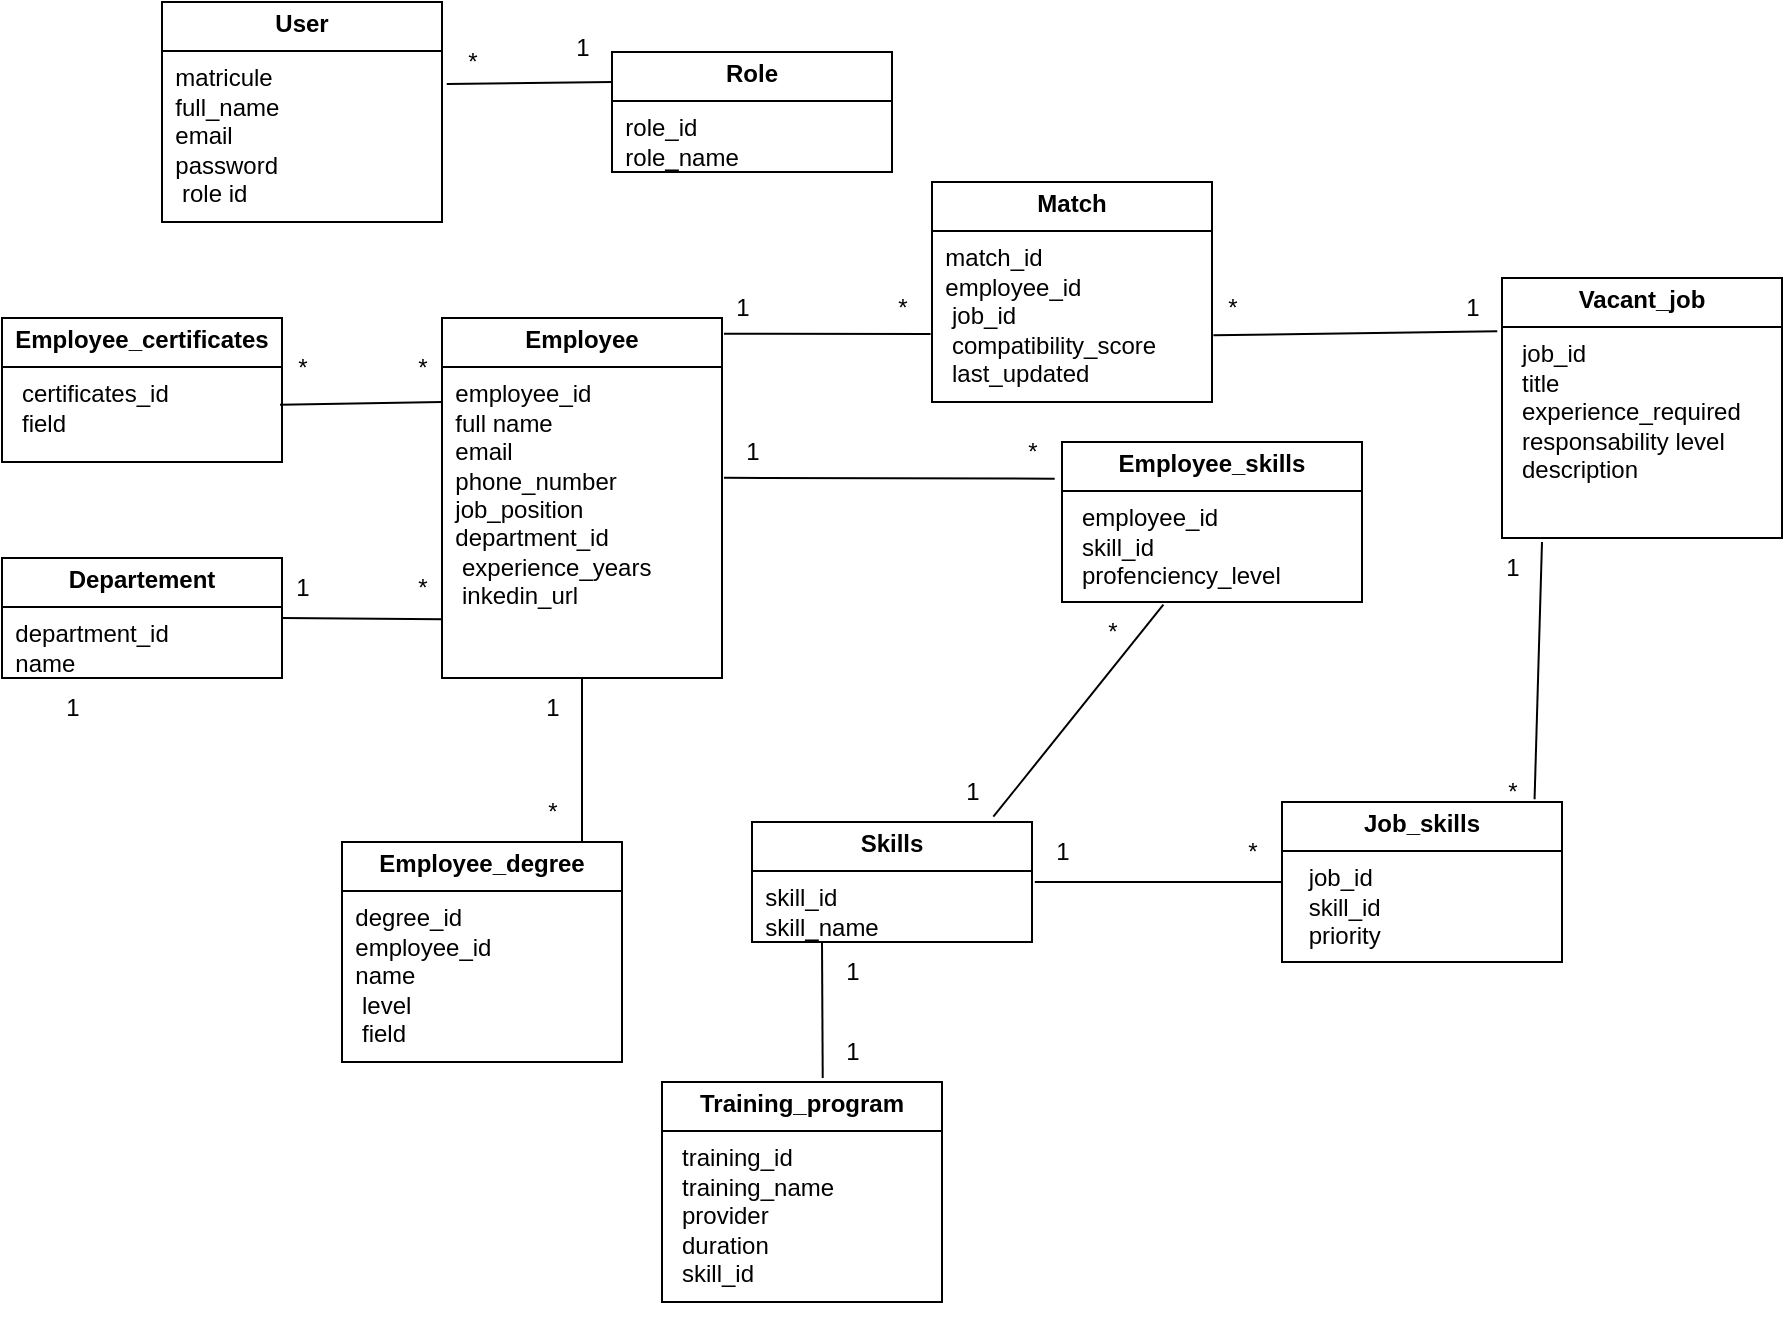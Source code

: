 <mxfile version="26.0.16">
  <diagram id="C5RBs43oDa-KdzZeNtuy" name="Page-1">
    <mxGraphModel dx="1461" dy="1821" grid="1" gridSize="10" guides="1" tooltips="1" connect="1" arrows="1" fold="1" page="1" pageScale="1" pageWidth="827" pageHeight="1169" math="0" shadow="0">
      <root>
        <mxCell id="WIyWlLk6GJQsqaUBKTNV-0" />
        <mxCell id="WIyWlLk6GJQsqaUBKTNV-1" parent="WIyWlLk6GJQsqaUBKTNV-0" />
        <mxCell id="3dclUxW02WmgJ_x5xP7q-3" value="&lt;p style=&quot;margin:0px;margin-top:4px;text-align:center;&quot;&gt;&lt;b&gt;Employee&lt;/b&gt;&lt;/p&gt;&lt;hr size=&quot;1&quot; style=&quot;border-style:solid;&quot;&gt;&lt;div style=&quot;height:2px;&quot;&gt;&amp;nbsp; employee_id&amp;nbsp; &amp;nbsp; &amp;nbsp; &amp;nbsp; &amp;nbsp; &amp;nbsp; &amp;nbsp; &amp;nbsp; &amp;nbsp; &amp;nbsp; &amp;nbsp; full name&amp;nbsp; &amp;nbsp; &amp;nbsp; &amp;nbsp; &amp;nbsp; &amp;nbsp; &amp;nbsp; &amp;nbsp; &amp;nbsp; &amp;nbsp; &amp;nbsp; &amp;nbsp; &amp;nbsp; &amp;nbsp; email&amp;nbsp; &amp;nbsp; &amp;nbsp; &amp;nbsp; &amp;nbsp; &amp;nbsp; &amp;nbsp; &amp;nbsp; &amp;nbsp; &amp;nbsp; &amp;nbsp; &amp;nbsp; &amp;nbsp; &amp;nbsp; &amp;nbsp; &amp;nbsp; &amp;nbsp; phone_number&amp;nbsp; &amp;nbsp; &amp;nbsp; &amp;nbsp; &amp;nbsp; &amp;nbsp; &amp;nbsp; &amp;nbsp; &amp;nbsp; job_position&amp;nbsp; &amp;nbsp; &amp;nbsp; &amp;nbsp; &amp;nbsp; &amp;nbsp; &amp;nbsp; &amp;nbsp; &amp;nbsp; &amp;nbsp; &amp;nbsp; department_id&amp;nbsp; &amp;nbsp; &amp;nbsp; &amp;nbsp; &amp;nbsp; &amp;nbsp; &amp;nbsp; &amp;nbsp; &amp;nbsp; &amp;nbsp;experience_years&amp;nbsp; &amp;nbsp; &amp;nbsp; &amp;nbsp; &amp;nbsp; &amp;nbsp; &amp;nbsp;inkedin_url&amp;nbsp; &amp;nbsp; &amp;nbsp; &amp;nbsp; &amp;nbsp; &amp;nbsp; &amp;nbsp; &amp;nbsp; &amp;nbsp; &amp;nbsp; &amp;nbsp; &amp;nbsp; &amp;nbsp; &amp;nbsp; &amp;nbsp; &amp;nbsp; &amp;nbsp; &amp;nbsp; &amp;nbsp; &amp;nbsp; &amp;nbsp; &amp;nbsp; &amp;nbsp; &amp;nbsp; &amp;nbsp; &amp;nbsp; &amp;nbsp; &amp;nbsp; &amp;nbsp; &amp;nbsp; &amp;nbsp; &amp;nbsp; &amp;nbsp; &amp;nbsp; &amp;nbsp; &amp;nbsp; &amp;nbsp; &amp;nbsp; &amp;nbsp; &amp;nbsp; &amp;nbsp; &amp;nbsp; &amp;nbsp;&amp;nbsp;&lt;/div&gt;&lt;div style=&quot;height:2px;&quot;&gt;&lt;br&gt;&lt;/div&gt;&lt;div style=&quot;height:2px;&quot;&gt;&lt;br&gt;&lt;/div&gt;" style="verticalAlign=top;align=left;overflow=fill;html=1;whiteSpace=wrap;" parent="WIyWlLk6GJQsqaUBKTNV-1" vertex="1">
          <mxGeometry x="240" y="78" width="140" height="180" as="geometry" />
        </mxCell>
        <mxCell id="3dclUxW02WmgJ_x5xP7q-4" value="&lt;p style=&quot;margin:0px;margin-top:4px;text-align:center;&quot;&gt;&lt;b&gt;Skills&lt;/b&gt;&lt;/p&gt;&lt;hr size=&quot;1&quot; style=&quot;border-style:solid;&quot;&gt;&lt;div style=&quot;height:2px;&quot;&gt;&amp;nbsp; skill_id&amp;nbsp; &amp;nbsp; &amp;nbsp; &amp;nbsp; &amp;nbsp; &amp;nbsp; &amp;nbsp; &amp;nbsp; &amp;nbsp; &amp;nbsp; &amp;nbsp; &amp;nbsp; &amp;nbsp; &amp;nbsp; &amp;nbsp; &amp;nbsp; skill_name&lt;/div&gt;&lt;div style=&quot;height:2px;&quot;&gt;&amp;nbsp;&lt;/div&gt;" style="verticalAlign=top;align=left;overflow=fill;html=1;whiteSpace=wrap;" parent="WIyWlLk6GJQsqaUBKTNV-1" vertex="1">
          <mxGeometry x="395" y="330" width="140" height="60" as="geometry" />
        </mxCell>
        <mxCell id="3dclUxW02WmgJ_x5xP7q-8" value="&lt;p style=&quot;margin:0px;margin-top:4px;text-align:center;&quot;&gt;&lt;b&gt;Employee_skills&lt;/b&gt;&lt;/p&gt;&lt;hr size=&quot;1&quot; style=&quot;border-style:solid;&quot;&gt;&lt;div style=&quot;height:2px;&quot;&gt;&amp;nbsp; &amp;nbsp;employee_id&amp;nbsp; &amp;nbsp; &amp;nbsp; &amp;nbsp; &amp;nbsp; &amp;nbsp; &amp;nbsp; &amp;nbsp; &amp;nbsp; &amp;nbsp; &amp;nbsp; &amp;nbsp; &amp;nbsp;skill_id&amp;nbsp; &amp;nbsp; &amp;nbsp; &amp;nbsp; &amp;nbsp; &amp;nbsp; &amp;nbsp; &amp;nbsp; &amp;nbsp; &amp;nbsp; &amp;nbsp; &amp;nbsp; &amp;nbsp; &amp;nbsp; &amp;nbsp; &amp;nbsp; &amp;nbsp; &amp;nbsp;profenciency_level&lt;/div&gt;" style="verticalAlign=top;align=left;overflow=fill;html=1;whiteSpace=wrap;" parent="WIyWlLk6GJQsqaUBKTNV-1" vertex="1">
          <mxGeometry x="550" y="140" width="150" height="80" as="geometry" />
        </mxCell>
        <mxCell id="3dclUxW02WmgJ_x5xP7q-9" style="edgeStyle=orthogonalEdgeStyle;rounded=0;orthogonalLoop=1;jettySize=auto;html=1;exitX=0.5;exitY=1;exitDx=0;exitDy=0;" parent="WIyWlLk6GJQsqaUBKTNV-1" source="3dclUxW02WmgJ_x5xP7q-4" target="3dclUxW02WmgJ_x5xP7q-4" edge="1">
          <mxGeometry relative="1" as="geometry" />
        </mxCell>
        <mxCell id="3dclUxW02WmgJ_x5xP7q-10" value="&lt;p style=&quot;margin:0px;margin-top:4px;text-align:center;&quot;&gt;&lt;b&gt;Vacant_job&lt;/b&gt;&lt;/p&gt;&lt;hr size=&quot;1&quot; style=&quot;border-style:solid;&quot;&gt;&lt;div style=&quot;height:2px;&quot;&gt;&amp;nbsp; &amp;nbsp;job_id&amp;nbsp; &amp;nbsp; &amp;nbsp; &amp;nbsp; &amp;nbsp; &amp;nbsp; &amp;nbsp; &amp;nbsp; &amp;nbsp; &amp;nbsp; &amp;nbsp; &amp;nbsp; &amp;nbsp; &amp;nbsp; &amp;nbsp; &amp;nbsp; &amp;nbsp;title&amp;nbsp; &amp;nbsp; &amp;nbsp; &amp;nbsp; &amp;nbsp; &amp;nbsp; &amp;nbsp; &amp;nbsp; &amp;nbsp; &amp;nbsp; &amp;nbsp; &amp;nbsp; &amp;nbsp; &amp;nbsp; &amp;nbsp; &amp;nbsp; &amp;nbsp; &amp;nbsp; &amp;nbsp;experience_required&amp;nbsp; &amp;nbsp; &amp;nbsp; &amp;nbsp; &amp;nbsp;responsability level&amp;nbsp; &amp;nbsp; &amp;nbsp; &amp;nbsp; &amp;nbsp; &amp;nbsp;description&amp;nbsp; &amp;nbsp; &amp;nbsp; &amp;nbsp; &amp;nbsp; &amp;nbsp; &amp;nbsp; &amp;nbsp; &amp;nbsp; &amp;nbsp; &amp;nbsp;&lt;/div&gt;" style="verticalAlign=top;align=left;overflow=fill;html=1;whiteSpace=wrap;" parent="WIyWlLk6GJQsqaUBKTNV-1" vertex="1">
          <mxGeometry x="770" y="58" width="140" height="130" as="geometry" />
        </mxCell>
        <mxCell id="3dclUxW02WmgJ_x5xP7q-11" value="&lt;p style=&quot;margin:0px;margin-top:4px;text-align:center;&quot;&gt;&lt;b&gt;Job_skills&lt;/b&gt;&lt;/p&gt;&lt;hr size=&quot;1&quot; style=&quot;border-style:solid;&quot;&gt;&lt;div style=&quot;height:2px;&quot;&gt;&amp;nbsp; &amp;nbsp; job_id&amp;nbsp; &amp;nbsp; &amp;nbsp; &amp;nbsp; &amp;nbsp; &amp;nbsp; &amp;nbsp; &amp;nbsp; &amp;nbsp; &amp;nbsp; &amp;nbsp; &amp;nbsp; &amp;nbsp; &amp;nbsp; &amp;nbsp; &amp;nbsp; skill_id&amp;nbsp; &amp;nbsp; &amp;nbsp; &amp;nbsp; &amp;nbsp; &amp;nbsp; &amp;nbsp; &amp;nbsp; &amp;nbsp; &amp;nbsp; &amp;nbsp; &amp;nbsp; &amp;nbsp; &amp;nbsp; &amp;nbsp; &amp;nbsp; priority&lt;/div&gt;" style="verticalAlign=top;align=left;overflow=fill;html=1;whiteSpace=wrap;" parent="WIyWlLk6GJQsqaUBKTNV-1" vertex="1">
          <mxGeometry x="660" y="320" width="140" height="80" as="geometry" />
        </mxCell>
        <mxCell id="3dclUxW02WmgJ_x5xP7q-12" value="&lt;p style=&quot;margin:0px;margin-top:4px;text-align:center;&quot;&gt;&lt;b&gt;Training_program&lt;/b&gt;&lt;/p&gt;&lt;hr size=&quot;1&quot; style=&quot;border-style:solid;&quot;&gt;&lt;div style=&quot;height:2px;&quot;&gt;&amp;nbsp; &amp;nbsp;training_id&amp;nbsp; &amp;nbsp; &amp;nbsp; &amp;nbsp; &amp;nbsp; &amp;nbsp; &amp;nbsp; &amp;nbsp; &amp;nbsp; &amp;nbsp; &amp;nbsp; &amp;nbsp; &amp;nbsp;training_name&amp;nbsp; &amp;nbsp; &amp;nbsp; &amp;nbsp; &amp;nbsp; &amp;nbsp; &amp;nbsp; &amp;nbsp; &amp;nbsp; &amp;nbsp;provider&amp;nbsp; &amp;nbsp; &amp;nbsp; &amp;nbsp; &amp;nbsp; &amp;nbsp; &amp;nbsp; &amp;nbsp; &amp;nbsp; &amp;nbsp; &amp;nbsp; &amp;nbsp; &amp;nbsp; &amp;nbsp; &amp;nbsp;duration&amp;nbsp; &amp;nbsp; &amp;nbsp; &amp;nbsp; &amp;nbsp; &amp;nbsp; &amp;nbsp; &amp;nbsp; &amp;nbsp; &amp;nbsp; &amp;nbsp; &amp;nbsp; &amp;nbsp; &amp;nbsp; &amp;nbsp;skill_id&amp;nbsp; &amp;nbsp; &amp;nbsp; &amp;nbsp; &amp;nbsp; &amp;nbsp; &amp;nbsp; &amp;nbsp; &amp;nbsp; &amp;nbsp; &amp;nbsp; &amp;nbsp; &amp;nbsp; &amp;nbsp; &amp;nbsp; &amp;nbsp; &amp;nbsp; &amp;nbsp; &amp;nbsp;&lt;/div&gt;" style="verticalAlign=top;align=left;overflow=fill;html=1;whiteSpace=wrap;" parent="WIyWlLk6GJQsqaUBKTNV-1" vertex="1">
          <mxGeometry x="350" y="460" width="140" height="110" as="geometry" />
        </mxCell>
        <mxCell id="3dclUxW02WmgJ_x5xP7q-25" value="" style="endArrow=none;html=1;rounded=0;exitX=0.902;exitY=-0.017;exitDx=0;exitDy=0;exitPerimeter=0;" parent="WIyWlLk6GJQsqaUBKTNV-1" source="3dclUxW02WmgJ_x5xP7q-11" edge="1">
          <mxGeometry relative="1" as="geometry">
            <mxPoint x="650" y="261.33" as="sourcePoint" />
            <mxPoint x="790" y="190" as="targetPoint" />
          </mxGeometry>
        </mxCell>
        <mxCell id="3dclUxW02WmgJ_x5xP7q-29" value="" style="endArrow=none;html=1;rounded=0;entryX=0;entryY=0.5;entryDx=0;entryDy=0;exitX=1;exitY=0.75;exitDx=0;exitDy=0;" parent="WIyWlLk6GJQsqaUBKTNV-1" target="3dclUxW02WmgJ_x5xP7q-11" edge="1">
          <mxGeometry relative="1" as="geometry">
            <mxPoint x="536.4" y="360" as="sourcePoint" />
            <mxPoint x="660.0" y="353.8" as="targetPoint" />
          </mxGeometry>
        </mxCell>
        <mxCell id="3dclUxW02WmgJ_x5xP7q-31" value="" style="endArrow=none;html=1;rounded=0;entryX=0.338;entryY=1.017;entryDx=0;entryDy=0;entryPerimeter=0;exitX=0.862;exitY=-0.044;exitDx=0;exitDy=0;exitPerimeter=0;" parent="WIyWlLk6GJQsqaUBKTNV-1" source="3dclUxW02WmgJ_x5xP7q-4" target="3dclUxW02WmgJ_x5xP7q-8" edge="1">
          <mxGeometry relative="1" as="geometry">
            <mxPoint x="490" y="280" as="sourcePoint" />
            <mxPoint x="510" y="240" as="targetPoint" />
          </mxGeometry>
        </mxCell>
        <mxCell id="3dclUxW02WmgJ_x5xP7q-32" value="" style="endArrow=none;html=1;rounded=0;entryX=0.878;entryY=0.944;entryDx=0;entryDy=0;entryPerimeter=0;exitX=1.007;exitY=0.444;exitDx=0;exitDy=0;exitPerimeter=0;" parent="WIyWlLk6GJQsqaUBKTNV-1" source="3dclUxW02WmgJ_x5xP7q-3" target="K-un5heEjTdDLmdkTGqn-6" edge="1">
          <mxGeometry relative="1" as="geometry">
            <mxPoint x="390" y="160" as="sourcePoint" />
            <mxPoint x="480" y="170" as="targetPoint" />
            <Array as="points" />
          </mxGeometry>
        </mxCell>
        <mxCell id="3dclUxW02WmgJ_x5xP7q-33" style="edgeStyle=orthogonalEdgeStyle;rounded=0;orthogonalLoop=1;jettySize=auto;html=1;exitX=0.5;exitY=1;exitDx=0;exitDy=0;" parent="WIyWlLk6GJQsqaUBKTNV-1" source="3dclUxW02WmgJ_x5xP7q-12" target="3dclUxW02WmgJ_x5xP7q-12" edge="1">
          <mxGeometry relative="1" as="geometry" />
        </mxCell>
        <mxCell id="K-un5heEjTdDLmdkTGqn-5" value="1" style="text;html=1;align=center;verticalAlign=middle;resizable=0;points=[];autosize=1;strokeColor=none;fillColor=none;" parent="WIyWlLk6GJQsqaUBKTNV-1" vertex="1">
          <mxGeometry x="380" y="130" width="30" height="30" as="geometry" />
        </mxCell>
        <mxCell id="K-un5heEjTdDLmdkTGqn-6" value="*" style="text;html=1;align=center;verticalAlign=middle;resizable=0;points=[];autosize=1;strokeColor=none;fillColor=none;" parent="WIyWlLk6GJQsqaUBKTNV-1" vertex="1">
          <mxGeometry x="520" y="130" width="30" height="30" as="geometry" />
        </mxCell>
        <mxCell id="K-un5heEjTdDLmdkTGqn-7" value="1" style="text;html=1;align=center;verticalAlign=middle;resizable=0;points=[];autosize=1;strokeColor=none;fillColor=none;" parent="WIyWlLk6GJQsqaUBKTNV-1" vertex="1">
          <mxGeometry x="535" y="330" width="30" height="30" as="geometry" />
        </mxCell>
        <mxCell id="K-un5heEjTdDLmdkTGqn-8" value="*" style="text;html=1;align=center;verticalAlign=middle;resizable=0;points=[];autosize=1;strokeColor=none;fillColor=none;" parent="WIyWlLk6GJQsqaUBKTNV-1" vertex="1">
          <mxGeometry x="560" y="220" width="30" height="30" as="geometry" />
        </mxCell>
        <mxCell id="K-un5heEjTdDLmdkTGqn-9" value="1" style="text;html=1;align=center;verticalAlign=middle;resizable=0;points=[];autosize=1;strokeColor=none;fillColor=none;" parent="WIyWlLk6GJQsqaUBKTNV-1" vertex="1">
          <mxGeometry x="490" y="300" width="30" height="30" as="geometry" />
        </mxCell>
        <mxCell id="K-un5heEjTdDLmdkTGqn-10" value="*" style="text;html=1;align=center;verticalAlign=middle;resizable=0;points=[];autosize=1;strokeColor=none;fillColor=none;" parent="WIyWlLk6GJQsqaUBKTNV-1" vertex="1">
          <mxGeometry x="630" y="330" width="30" height="30" as="geometry" />
        </mxCell>
        <mxCell id="K-un5heEjTdDLmdkTGqn-11" value="*" style="text;html=1;align=center;verticalAlign=middle;resizable=0;points=[];autosize=1;strokeColor=none;fillColor=none;" parent="WIyWlLk6GJQsqaUBKTNV-1" vertex="1">
          <mxGeometry x="760" y="300" width="30" height="30" as="geometry" />
        </mxCell>
        <mxCell id="K-un5heEjTdDLmdkTGqn-12" value="1" style="text;html=1;align=center;verticalAlign=middle;resizable=0;points=[];autosize=1;strokeColor=none;fillColor=none;" parent="WIyWlLk6GJQsqaUBKTNV-1" vertex="1">
          <mxGeometry x="760" y="188" width="30" height="30" as="geometry" />
        </mxCell>
        <mxCell id="K-un5heEjTdDLmdkTGqn-16" value="1" style="text;html=1;align=center;verticalAlign=middle;resizable=0;points=[];autosize=1;strokeColor=none;fillColor=none;" parent="WIyWlLk6GJQsqaUBKTNV-1" vertex="1">
          <mxGeometry x="430" y="390" width="30" height="30" as="geometry" />
        </mxCell>
        <mxCell id="rLfxlaUQJVoP89XnrwP1-2" value="&lt;p style=&quot;margin:0px;margin-top:4px;text-align:center;&quot;&gt;&lt;b&gt;Employee_degree&lt;/b&gt;&lt;/p&gt;&lt;hr size=&quot;1&quot; style=&quot;border-style:solid;&quot;&gt;&lt;div style=&quot;height:2px;&quot;&gt;&amp;nbsp; degree_id&amp;nbsp; &amp;nbsp; &amp;nbsp; &amp;nbsp; &amp;nbsp; &amp;nbsp; &amp;nbsp; &amp;nbsp; &amp;nbsp; &amp;nbsp; &amp;nbsp; &amp;nbsp; &amp;nbsp; employee_id&amp;nbsp; &amp;nbsp; &amp;nbsp; &amp;nbsp; &amp;nbsp; &amp;nbsp; &amp;nbsp; &amp;nbsp; &amp;nbsp; &amp;nbsp; &amp;nbsp; name&amp;nbsp; &amp;nbsp; &amp;nbsp; &amp;nbsp; &amp;nbsp; &amp;nbsp; &amp;nbsp; &amp;nbsp; &amp;nbsp; &amp;nbsp; &amp;nbsp; &amp;nbsp; &amp;nbsp; &amp;nbsp; &amp;nbsp; &amp;nbsp; &amp;nbsp;level&amp;nbsp; &amp;nbsp; &amp;nbsp; &amp;nbsp; &amp;nbsp; &amp;nbsp; &amp;nbsp; &amp;nbsp; &amp;nbsp; &amp;nbsp; &amp;nbsp; &amp;nbsp; &amp;nbsp; &amp;nbsp; &amp;nbsp; &amp;nbsp; &amp;nbsp; &amp;nbsp;field&lt;/div&gt;&lt;div style=&quot;height:2px;&quot;&gt;&amp;nbsp; &amp;nbsp; &amp;nbsp; &amp;nbsp;&lt;/div&gt;" style="verticalAlign=top;align=left;overflow=fill;html=1;whiteSpace=wrap;" parent="WIyWlLk6GJQsqaUBKTNV-1" vertex="1">
          <mxGeometry x="190" y="340" width="140" height="110" as="geometry" />
        </mxCell>
        <mxCell id="rLfxlaUQJVoP89XnrwP1-10" value="" style="endArrow=none;html=1;rounded=0;exitX=0.5;exitY=1;exitDx=0;exitDy=0;" parent="WIyWlLk6GJQsqaUBKTNV-1" source="3dclUxW02WmgJ_x5xP7q-3" edge="1">
          <mxGeometry width="50" height="50" relative="1" as="geometry">
            <mxPoint x="260" y="345" as="sourcePoint" />
            <mxPoint x="310" y="340" as="targetPoint" />
            <Array as="points" />
          </mxGeometry>
        </mxCell>
        <mxCell id="rLfxlaUQJVoP89XnrwP1-11" value="*" style="text;html=1;align=center;verticalAlign=middle;resizable=0;points=[];autosize=1;strokeColor=none;fillColor=none;" parent="WIyWlLk6GJQsqaUBKTNV-1" vertex="1">
          <mxGeometry x="280" y="310" width="30" height="30" as="geometry" />
        </mxCell>
        <mxCell id="rLfxlaUQJVoP89XnrwP1-12" value="1" style="text;html=1;align=center;verticalAlign=middle;resizable=0;points=[];autosize=1;strokeColor=none;fillColor=none;" parent="WIyWlLk6GJQsqaUBKTNV-1" vertex="1">
          <mxGeometry x="280" y="258" width="30" height="30" as="geometry" />
        </mxCell>
        <mxCell id="Gi6s6jYUTxmKe8OezvZy-0" style="edgeStyle=orthogonalEdgeStyle;rounded=0;orthogonalLoop=1;jettySize=auto;html=1;exitX=0.5;exitY=1;exitDx=0;exitDy=0;" parent="WIyWlLk6GJQsqaUBKTNV-1" source="3dclUxW02WmgJ_x5xP7q-10" target="3dclUxW02WmgJ_x5xP7q-10" edge="1">
          <mxGeometry relative="1" as="geometry" />
        </mxCell>
        <mxCell id="Gi6s6jYUTxmKe8OezvZy-1" value="&lt;p style=&quot;margin:0px;margin-top:4px;text-align:center;&quot;&gt;&lt;b&gt;Employee_certificates&lt;/b&gt;&lt;/p&gt;&lt;hr size=&quot;1&quot; style=&quot;border-style:solid;&quot;&gt;&lt;div style=&quot;height:2px;&quot;&gt;&amp;nbsp; &amp;nbsp;certificates_id&amp;nbsp; &amp;nbsp; &amp;nbsp; &amp;nbsp; &amp;nbsp; &amp;nbsp; &amp;nbsp; &amp;nbsp; &amp;nbsp; &amp;nbsp;field&lt;/div&gt;" style="verticalAlign=top;align=left;overflow=fill;html=1;whiteSpace=wrap;" parent="WIyWlLk6GJQsqaUBKTNV-1" vertex="1">
          <mxGeometry x="20" y="78" width="140" height="72" as="geometry" />
        </mxCell>
        <mxCell id="Gi6s6jYUTxmKe8OezvZy-2" value="&lt;p style=&quot;margin:0px;margin-top:4px;text-align:center;&quot;&gt;&lt;b&gt;Departement&lt;/b&gt;&lt;/p&gt;&lt;hr size=&quot;1&quot; style=&quot;border-style:solid;&quot;&gt;&lt;div style=&quot;height:2px;&quot;&gt;&amp;nbsp; department_id&amp;nbsp; &amp;nbsp; &amp;nbsp; &amp;nbsp; &amp;nbsp; &amp;nbsp; &amp;nbsp; &amp;nbsp; &amp;nbsp; name&lt;/div&gt;" style="verticalAlign=top;align=left;overflow=fill;html=1;whiteSpace=wrap;" parent="WIyWlLk6GJQsqaUBKTNV-1" vertex="1">
          <mxGeometry x="20" y="198" width="140" height="60" as="geometry" />
        </mxCell>
        <mxCell id="Gi6s6jYUTxmKe8OezvZy-9" value="" style="endArrow=none;html=1;rounded=0;exitX=0.993;exitY=0.602;exitDx=0;exitDy=0;exitPerimeter=0;" parent="WIyWlLk6GJQsqaUBKTNV-1" source="Gi6s6jYUTxmKe8OezvZy-1" edge="1">
          <mxGeometry width="50" height="50" relative="1" as="geometry">
            <mxPoint x="190" y="170" as="sourcePoint" />
            <mxPoint x="240" y="120" as="targetPoint" />
          </mxGeometry>
        </mxCell>
        <mxCell id="Gi6s6jYUTxmKe8OezvZy-10" value="" style="endArrow=none;html=1;rounded=0;exitX=1;exitY=0.5;exitDx=0;exitDy=0;entryX=0.002;entryY=0.837;entryDx=0;entryDy=0;entryPerimeter=0;" parent="WIyWlLk6GJQsqaUBKTNV-1" source="Gi6s6jYUTxmKe8OezvZy-2" target="3dclUxW02WmgJ_x5xP7q-3" edge="1">
          <mxGeometry width="50" height="50" relative="1" as="geometry">
            <mxPoint x="220" y="240" as="sourcePoint" />
            <mxPoint x="240" y="220" as="targetPoint" />
          </mxGeometry>
        </mxCell>
        <mxCell id="Gi6s6jYUTxmKe8OezvZy-11" value="*" style="text;html=1;align=center;verticalAlign=middle;resizable=0;points=[];autosize=1;strokeColor=none;fillColor=none;" parent="WIyWlLk6GJQsqaUBKTNV-1" vertex="1">
          <mxGeometry x="215" y="198" width="30" height="30" as="geometry" />
        </mxCell>
        <mxCell id="Gi6s6jYUTxmKe8OezvZy-12" value="*" style="text;html=1;align=center;verticalAlign=middle;resizable=0;points=[];autosize=1;strokeColor=none;fillColor=none;" parent="WIyWlLk6GJQsqaUBKTNV-1" vertex="1">
          <mxGeometry x="215" y="88" width="30" height="30" as="geometry" />
        </mxCell>
        <mxCell id="Gi6s6jYUTxmKe8OezvZy-13" value="*" style="text;html=1;align=center;verticalAlign=middle;resizable=0;points=[];autosize=1;strokeColor=none;fillColor=none;" parent="WIyWlLk6GJQsqaUBKTNV-1" vertex="1">
          <mxGeometry x="155" y="88" width="30" height="30" as="geometry" />
        </mxCell>
        <mxCell id="Gi6s6jYUTxmKe8OezvZy-14" value="1" style="text;html=1;align=center;verticalAlign=middle;resizable=0;points=[];autosize=1;strokeColor=none;fillColor=none;" parent="WIyWlLk6GJQsqaUBKTNV-1" vertex="1">
          <mxGeometry x="155" y="198" width="30" height="30" as="geometry" />
        </mxCell>
        <mxCell id="Gi6s6jYUTxmKe8OezvZy-15" value="&lt;p style=&quot;margin:0px;margin-top:4px;text-align:center;&quot;&gt;&lt;b&gt;Match&lt;/b&gt;&lt;/p&gt;&lt;hr size=&quot;1&quot; style=&quot;border-style:solid;&quot;&gt;&lt;div style=&quot;height:2px;&quot;&gt;&amp;nbsp; match_id&amp;nbsp; &amp;nbsp; &amp;nbsp; &amp;nbsp; &amp;nbsp; &amp;nbsp; &amp;nbsp; &amp;nbsp; &amp;nbsp; &amp;nbsp; &amp;nbsp; &amp;nbsp; &amp;nbsp; &amp;nbsp; employee_id&amp;nbsp; &amp;nbsp; &amp;nbsp; &amp;nbsp; &amp;nbsp; &amp;nbsp; &amp;nbsp; &amp;nbsp; &amp;nbsp; &amp;nbsp; &amp;nbsp; &amp;nbsp;job_id&amp;nbsp; &amp;nbsp; &amp;nbsp; &amp;nbsp; &amp;nbsp; &amp;nbsp; &amp;nbsp; &amp;nbsp; &amp;nbsp; &amp;nbsp; &amp;nbsp; &amp;nbsp; &amp;nbsp; &amp;nbsp; &amp;nbsp; &amp;nbsp; &amp;nbsp;compatibility_score&amp;nbsp; &amp;nbsp; &amp;nbsp; &amp;nbsp; &amp;nbsp; &amp;nbsp;last_updated&amp;nbsp; &amp;nbsp; &amp;nbsp; &amp;nbsp; &amp;nbsp; &amp;nbsp; &amp;nbsp; &amp;nbsp; &amp;nbsp; &amp;nbsp; &amp;nbsp; &amp;nbsp; &amp;nbsp; &amp;nbsp; &amp;nbsp; &amp;nbsp; &amp;nbsp; &amp;nbsp; &amp;nbsp; &amp;nbsp; &amp;nbsp; &amp;nbsp; &amp;nbsp;&lt;/div&gt;&lt;div style=&quot;height:2px;&quot;&gt;&lt;br&gt;&lt;/div&gt;" style="verticalAlign=top;align=left;overflow=fill;html=1;whiteSpace=wrap;" parent="WIyWlLk6GJQsqaUBKTNV-1" vertex="1">
          <mxGeometry x="485" y="10" width="140" height="110" as="geometry" />
        </mxCell>
        <mxCell id="Gi6s6jYUTxmKe8OezvZy-19" value="" style="endArrow=none;html=1;rounded=0;entryX=0.574;entryY=-0.018;entryDx=0;entryDy=0;entryPerimeter=0;exitX=0.25;exitY=1;exitDx=0;exitDy=0;" parent="WIyWlLk6GJQsqaUBKTNV-1" source="3dclUxW02WmgJ_x5xP7q-4" target="3dclUxW02WmgJ_x5xP7q-12" edge="1">
          <mxGeometry width="50" height="50" relative="1" as="geometry">
            <mxPoint x="420" y="440" as="sourcePoint" />
            <mxPoint x="405" y="390" as="targetPoint" />
            <Array as="points" />
          </mxGeometry>
        </mxCell>
        <mxCell id="K-un5heEjTdDLmdkTGqn-17" value="1" style="text;html=1;align=center;verticalAlign=middle;resizable=0;points=[];autosize=1;strokeColor=none;fillColor=none;" parent="WIyWlLk6GJQsqaUBKTNV-1" vertex="1">
          <mxGeometry x="430" y="430" width="30" height="30" as="geometry" />
        </mxCell>
        <mxCell id="Gi6s6jYUTxmKe8OezvZy-21" value="" style="endArrow=none;html=1;rounded=0;exitX=1.007;exitY=0.044;exitDx=0;exitDy=0;exitPerimeter=0;entryX=-0.005;entryY=0.691;entryDx=0;entryDy=0;entryPerimeter=0;" parent="WIyWlLk6GJQsqaUBKTNV-1" source="3dclUxW02WmgJ_x5xP7q-3" target="Gi6s6jYUTxmKe8OezvZy-15" edge="1">
          <mxGeometry width="50" height="50" relative="1" as="geometry">
            <mxPoint x="435" y="118" as="sourcePoint" />
            <mxPoint x="485" y="68" as="targetPoint" />
          </mxGeometry>
        </mxCell>
        <mxCell id="Gi6s6jYUTxmKe8OezvZy-24" value="1" style="text;html=1;align=center;verticalAlign=middle;resizable=0;points=[];autosize=1;strokeColor=none;fillColor=none;" parent="WIyWlLk6GJQsqaUBKTNV-1" vertex="1">
          <mxGeometry x="375" y="58" width="30" height="30" as="geometry" />
        </mxCell>
        <mxCell id="Gi6s6jYUTxmKe8OezvZy-25" value="*" style="text;html=1;align=center;verticalAlign=middle;resizable=0;points=[];autosize=1;strokeColor=none;fillColor=none;" parent="WIyWlLk6GJQsqaUBKTNV-1" vertex="1">
          <mxGeometry x="455" y="58" width="30" height="30" as="geometry" />
        </mxCell>
        <mxCell id="Gi6s6jYUTxmKe8OezvZy-26" value="*" style="text;html=1;align=center;verticalAlign=middle;resizable=0;points=[];autosize=1;strokeColor=none;fillColor=none;" parent="WIyWlLk6GJQsqaUBKTNV-1" vertex="1">
          <mxGeometry x="620" y="58" width="30" height="30" as="geometry" />
        </mxCell>
        <mxCell id="Gi6s6jYUTxmKe8OezvZy-27" value="1" style="text;html=1;align=center;verticalAlign=middle;resizable=0;points=[];autosize=1;strokeColor=none;fillColor=none;" parent="WIyWlLk6GJQsqaUBKTNV-1" vertex="1">
          <mxGeometry x="740" y="58" width="30" height="30" as="geometry" />
        </mxCell>
        <mxCell id="Gi6s6jYUTxmKe8OezvZy-28" value="" style="endArrow=none;html=1;rounded=0;exitX=1.005;exitY=0.697;exitDx=0;exitDy=0;entryX=-0.017;entryY=0.205;entryDx=0;entryDy=0;entryPerimeter=0;exitPerimeter=0;" parent="WIyWlLk6GJQsqaUBKTNV-1" source="Gi6s6jYUTxmKe8OezvZy-15" target="3dclUxW02WmgJ_x5xP7q-10" edge="1">
          <mxGeometry width="50" height="50" relative="1" as="geometry">
            <mxPoint x="625" y="82.5" as="sourcePoint" />
            <mxPoint x="760" y="83" as="targetPoint" />
          </mxGeometry>
        </mxCell>
        <mxCell id="Gi6s6jYUTxmKe8OezvZy-33" value="1" style="text;html=1;align=center;verticalAlign=middle;resizable=0;points=[];autosize=1;strokeColor=none;fillColor=none;" parent="WIyWlLk6GJQsqaUBKTNV-1" vertex="1">
          <mxGeometry x="40" y="258" width="30" height="30" as="geometry" />
        </mxCell>
        <mxCell id="vsK2suRvKI_17GRSWqCd-1" value="&lt;p style=&quot;margin:0px;margin-top:4px;text-align:center;&quot;&gt;&lt;b&gt;User&lt;/b&gt;&lt;/p&gt;&lt;hr size=&quot;1&quot; style=&quot;border-style:solid;&quot;&gt;&lt;div style=&quot;height:2px;&quot;&gt;&amp;nbsp; matricule&amp;nbsp; &amp;nbsp; &amp;nbsp; &amp;nbsp; &amp;nbsp; &amp;nbsp; &amp;nbsp; &amp;nbsp; &amp;nbsp; &amp;nbsp; &amp;nbsp; &amp;nbsp; &amp;nbsp; &amp;nbsp; full_name&amp;nbsp; &amp;nbsp; &amp;nbsp; &amp;nbsp; &amp;nbsp; &amp;nbsp; &amp;nbsp; &amp;nbsp; &amp;nbsp; &amp;nbsp; &amp;nbsp; &amp;nbsp; &amp;nbsp; email&amp;nbsp; &amp;nbsp; &amp;nbsp; &amp;nbsp; &amp;nbsp; &amp;nbsp; &amp;nbsp; &amp;nbsp; &amp;nbsp; &amp;nbsp; &amp;nbsp; &amp;nbsp; &amp;nbsp; &amp;nbsp; &amp;nbsp; &amp;nbsp; &amp;nbsp; password&amp;nbsp; &amp;nbsp; &amp;nbsp; &amp;nbsp; &amp;nbsp; &amp;nbsp; &amp;nbsp; &amp;nbsp; &amp;nbsp; &amp;nbsp; &amp;nbsp; &amp;nbsp; &amp;nbsp; &amp;nbsp;role id&amp;nbsp; &amp;nbsp; &amp;nbsp; &amp;nbsp; &amp;nbsp; &amp;nbsp; &amp;nbsp; &amp;nbsp; &amp;nbsp; &amp;nbsp; &amp;nbsp; &amp;nbsp; &amp;nbsp; &amp;nbsp; &amp;nbsp; &amp;nbsp; &amp;nbsp; &amp;nbsp; &amp;nbsp; &amp;nbsp;&amp;nbsp;&lt;/div&gt;" style="verticalAlign=top;align=left;overflow=fill;html=1;whiteSpace=wrap;" vertex="1" parent="WIyWlLk6GJQsqaUBKTNV-1">
          <mxGeometry x="100" y="-80" width="140" height="110" as="geometry" />
        </mxCell>
        <mxCell id="vsK2suRvKI_17GRSWqCd-2" value="&lt;p style=&quot;margin:0px;margin-top:4px;text-align:center;&quot;&gt;&lt;b&gt;Role&lt;/b&gt;&lt;/p&gt;&lt;hr size=&quot;1&quot; style=&quot;border-style:solid;&quot;&gt;&lt;div style=&quot;height:2px;&quot;&gt;&amp;nbsp; role_id&amp;nbsp; &amp;nbsp; &amp;nbsp; &amp;nbsp; &amp;nbsp; &amp;nbsp; &amp;nbsp; &amp;nbsp; &amp;nbsp; &amp;nbsp; &amp;nbsp; &amp;nbsp; &amp;nbsp; &amp;nbsp; &amp;nbsp; &amp;nbsp; role_name&lt;/div&gt;" style="verticalAlign=top;align=left;overflow=fill;html=1;whiteSpace=wrap;" vertex="1" parent="WIyWlLk6GJQsqaUBKTNV-1">
          <mxGeometry x="325" y="-55" width="140" height="60" as="geometry" />
        </mxCell>
        <mxCell id="vsK2suRvKI_17GRSWqCd-3" value="" style="endArrow=none;html=1;rounded=0;exitX=1.017;exitY=0.373;exitDx=0;exitDy=0;exitPerimeter=0;" edge="1" parent="WIyWlLk6GJQsqaUBKTNV-1" source="vsK2suRvKI_17GRSWqCd-1">
          <mxGeometry width="50" height="50" relative="1" as="geometry">
            <mxPoint x="275" y="10" as="sourcePoint" />
            <mxPoint x="325" y="-40" as="targetPoint" />
          </mxGeometry>
        </mxCell>
        <mxCell id="vsK2suRvKI_17GRSWqCd-4" value="*" style="text;html=1;align=center;verticalAlign=middle;resizable=0;points=[];autosize=1;strokeColor=none;fillColor=none;" vertex="1" parent="WIyWlLk6GJQsqaUBKTNV-1">
          <mxGeometry x="240" y="-65" width="30" height="30" as="geometry" />
        </mxCell>
        <mxCell id="vsK2suRvKI_17GRSWqCd-5" value="1" style="text;html=1;align=center;verticalAlign=middle;resizable=0;points=[];autosize=1;strokeColor=none;fillColor=none;" vertex="1" parent="WIyWlLk6GJQsqaUBKTNV-1">
          <mxGeometry x="295" y="-72" width="30" height="30" as="geometry" />
        </mxCell>
      </root>
    </mxGraphModel>
  </diagram>
</mxfile>
